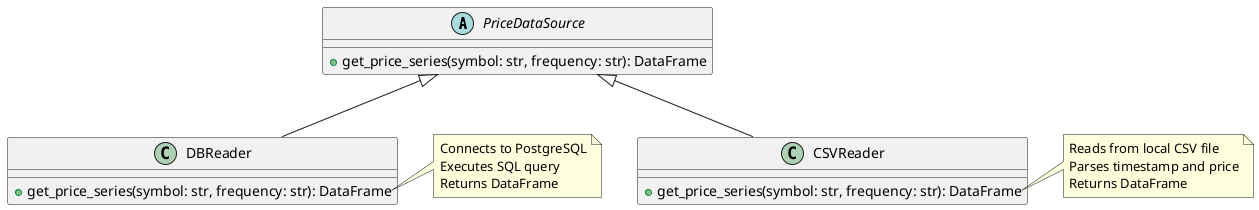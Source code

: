 @startuml PriceDataSources

abstract class PriceDataSource {
  + get_price_series(symbol: str, frequency: str): DataFrame
}


class DBReader extends PriceDataSource {
  + get_price_series(symbol: str, frequency: str): DataFrame
}

note right of DBReader::get_price_series
  Connects to PostgreSQL
  Executes SQL query
  Returns DataFrame
end note

class CSVReader extends PriceDataSource {
  + get_price_series(symbol: str, frequency: str): DataFrame
}

note right of CSVReader::get_price_series
  Reads from local CSV file
  Parses timestamp and price
  Returns DataFrame
end note

@enduml